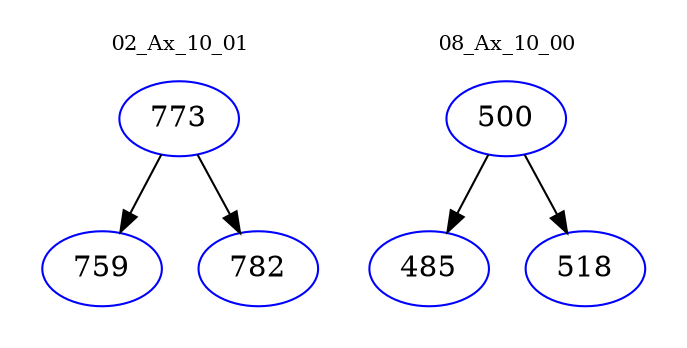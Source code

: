 digraph{
subgraph cluster_0 {
color = white
label = "02_Ax_10_01";
fontsize=10;
T0_773 [label="773", color="blue"]
T0_773 -> T0_759 [color="black"]
T0_759 [label="759", color="blue"]
T0_773 -> T0_782 [color="black"]
T0_782 [label="782", color="blue"]
}
subgraph cluster_1 {
color = white
label = "08_Ax_10_00";
fontsize=10;
T1_500 [label="500", color="blue"]
T1_500 -> T1_485 [color="black"]
T1_485 [label="485", color="blue"]
T1_500 -> T1_518 [color="black"]
T1_518 [label="518", color="blue"]
}
}
